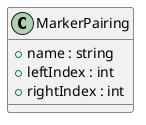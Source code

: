 @startuml
class MarkerPairing {
    + name : string
    + leftIndex : int
    + rightIndex : int
}
@enduml

